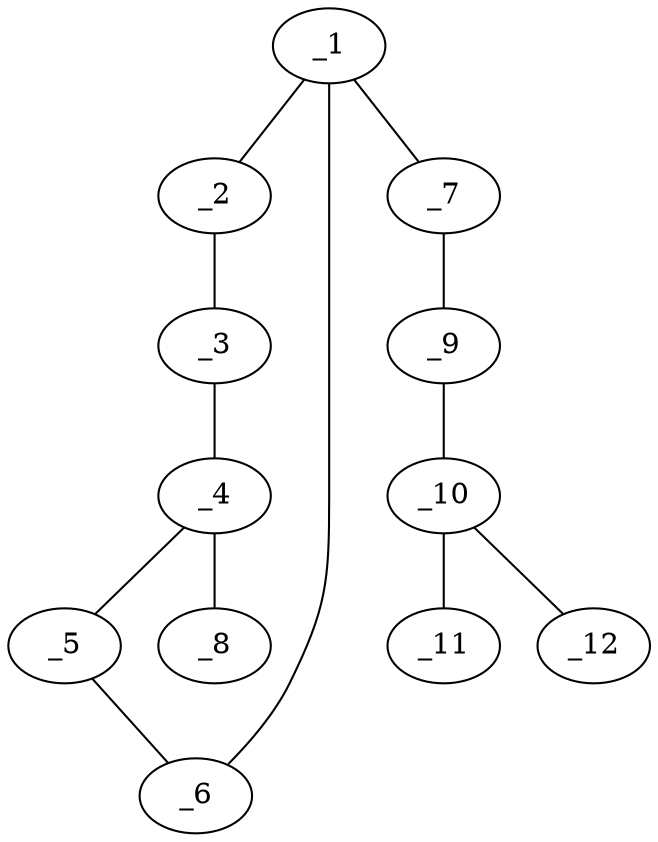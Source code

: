 graph molid636784 {
	_1	 [charge=0,
		chem=1,
		symbol="C  ",
		x="2.866",
		y=0];
	_2	 [charge=0,
		chem=1,
		symbol="C  ",
		x=2,
		y="-0.5"];
	_1 -- _2	 [valence=1];
	_6	 [charge=0,
		chem=1,
		symbol="C  ",
		x="3.7321",
		y="-0.5"];
	_1 -- _6	 [valence=2];
	_7	 [charge=0,
		chem=1,
		symbol="C  ",
		x="2.866",
		y=1];
	_1 -- _7	 [valence=1];
	_3	 [charge=0,
		chem=1,
		symbol="C  ",
		x=2,
		y="-1.5"];
	_2 -- _3	 [valence=2];
	_4	 [charge=0,
		chem=1,
		symbol="C  ",
		x="2.866",
		y="-2"];
	_3 -- _4	 [valence=1];
	_5	 [charge=0,
		chem=1,
		symbol="C  ",
		x="3.7321",
		y="-1.5"];
	_4 -- _5	 [valence=2];
	_8	 [charge=0,
		chem=1,
		symbol="C  ",
		x="2.866",
		y="-3"];
	_4 -- _8	 [valence=1];
	_5 -- _6	 [valence=1];
	_9	 [charge=0,
		chem=1,
		symbol="C  ",
		x="3.7321",
		y="1.5"];
	_7 -- _9	 [valence=2];
	_10	 [charge=0,
		chem=1,
		symbol="C  ",
		x="3.7321",
		y="2.5"];
	_9 -- _10	 [valence=1];
	_11	 [charge=0,
		chem=2,
		symbol="O  ",
		x="4.5981",
		y=3];
	_10 -- _11	 [valence=2];
	_12	 [charge=0,
		chem=1,
		symbol="C  ",
		x="2.866",
		y=3];
	_10 -- _12	 [valence=1];
}
